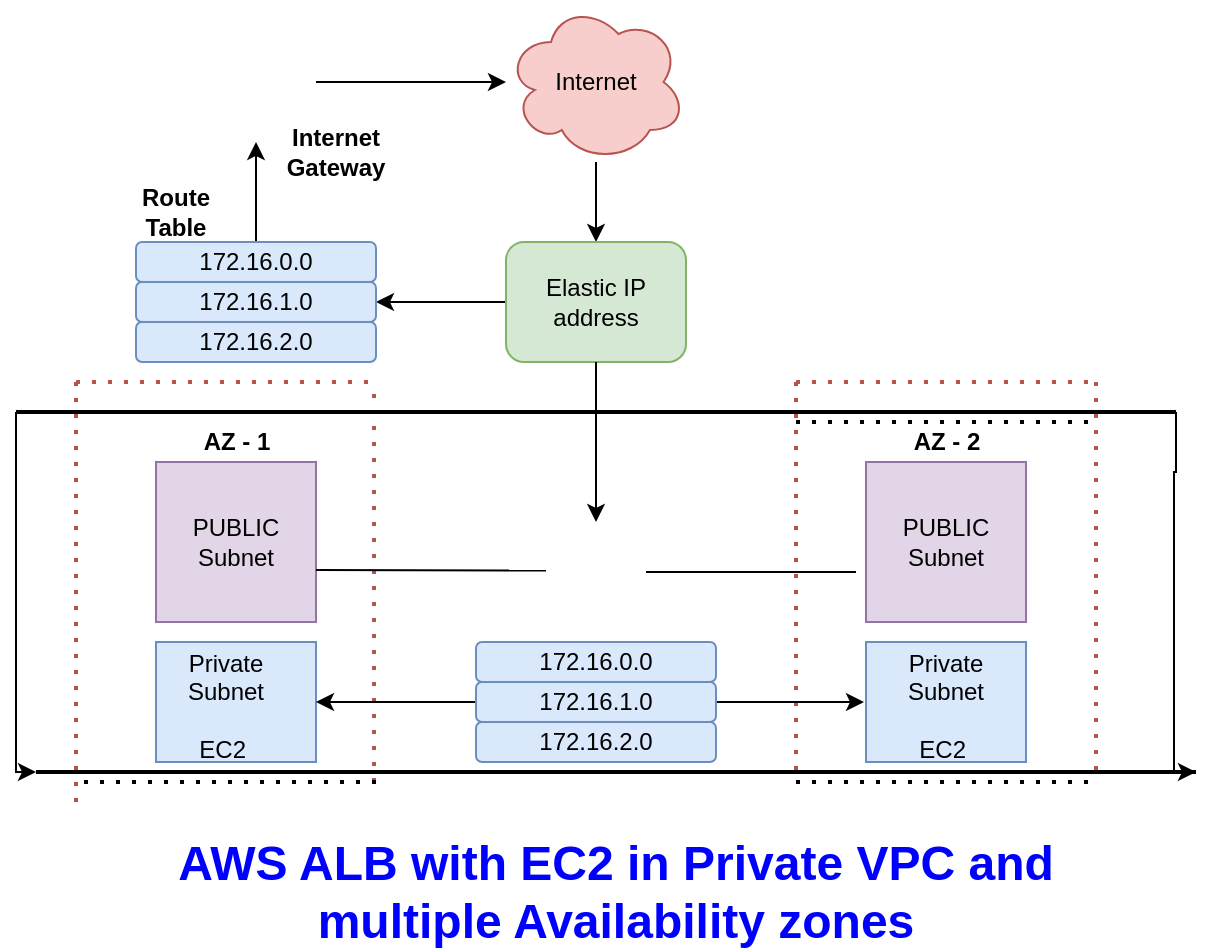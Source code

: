 <mxfile version="16.6.5" type="github">
  <diagram id="2cCUETR229FUeI0vp7rU" name="Page-1">
    <mxGraphModel dx="1209" dy="623" grid="1" gridSize="10" guides="1" tooltips="1" connect="1" arrows="1" fold="1" page="1" pageScale="1" pageWidth="850" pageHeight="1100" math="0" shadow="0">
      <root>
        <mxCell id="0" />
        <mxCell id="1" parent="0" />
        <mxCell id="mRD8FD_FBO0UX32xd2J2-50" value="" style="edgeStyle=orthogonalEdgeStyle;rounded=0;orthogonalLoop=1;jettySize=auto;html=1;" edge="1" parent="1" source="mRD8FD_FBO0UX32xd2J2-1" target="mRD8FD_FBO0UX32xd2J2-15">
          <mxGeometry relative="1" as="geometry" />
        </mxCell>
        <mxCell id="mRD8FD_FBO0UX32xd2J2-1" value="Internet" style="ellipse;shape=cloud;whiteSpace=wrap;html=1;fillColor=#f8cecc;strokeColor=#b85450;" vertex="1" parent="1">
          <mxGeometry x="335" y="50" width="90" height="80" as="geometry" />
        </mxCell>
        <mxCell id="mRD8FD_FBO0UX32xd2J2-54" value="" style="edgeStyle=orthogonalEdgeStyle;rounded=0;orthogonalLoop=1;jettySize=auto;html=1;" edge="1" parent="1" source="mRD8FD_FBO0UX32xd2J2-5" target="mRD8FD_FBO0UX32xd2J2-1">
          <mxGeometry relative="1" as="geometry" />
        </mxCell>
        <mxCell id="mRD8FD_FBO0UX32xd2J2-5" value="" style="shape=image;verticalLabelPosition=bottom;labelBackgroundColor=default;verticalAlign=top;aspect=fixed;imageAspect=0;image=https://encrypted-tbn0.gstatic.com/images?q=tbn:ANd9GcTp-WwfINu2xI_Pzg9csZauo6u1_5gF5LswAg&amp;usqp=CAU;" vertex="1" parent="1">
          <mxGeometry x="180" y="60" width="60" height="60" as="geometry" />
        </mxCell>
        <mxCell id="mRD8FD_FBO0UX32xd2J2-51" value="" style="edgeStyle=orthogonalEdgeStyle;rounded=0;orthogonalLoop=1;jettySize=auto;html=1;entryX=1;entryY=0.5;entryDx=0;entryDy=0;" edge="1" parent="1" source="mRD8FD_FBO0UX32xd2J2-15" target="mRD8FD_FBO0UX32xd2J2-18">
          <mxGeometry relative="1" as="geometry" />
        </mxCell>
        <mxCell id="mRD8FD_FBO0UX32xd2J2-15" value="Elastic IP address" style="rounded=1;whiteSpace=wrap;html=1;fillColor=#d5e8d4;strokeColor=#82b366;" vertex="1" parent="1">
          <mxGeometry x="335" y="170" width="90" height="60" as="geometry" />
        </mxCell>
        <mxCell id="mRD8FD_FBO0UX32xd2J2-53" value="" style="edgeStyle=orthogonalEdgeStyle;rounded=0;orthogonalLoop=1;jettySize=auto;html=1;" edge="1" parent="1" source="mRD8FD_FBO0UX32xd2J2-17" target="mRD8FD_FBO0UX32xd2J2-5">
          <mxGeometry relative="1" as="geometry" />
        </mxCell>
        <mxCell id="mRD8FD_FBO0UX32xd2J2-17" value="172.16.0.0" style="rounded=1;whiteSpace=wrap;html=1;fillColor=#dae8fc;strokeColor=#6c8ebf;" vertex="1" parent="1">
          <mxGeometry x="150" y="170" width="120" height="20" as="geometry" />
        </mxCell>
        <mxCell id="mRD8FD_FBO0UX32xd2J2-18" value="172.16.1.0" style="rounded=1;whiteSpace=wrap;html=1;fillColor=#dae8fc;strokeColor=#6c8ebf;" vertex="1" parent="1">
          <mxGeometry x="150" y="190" width="120" height="20" as="geometry" />
        </mxCell>
        <mxCell id="mRD8FD_FBO0UX32xd2J2-19" value="172.16.2.0" style="rounded=1;whiteSpace=wrap;html=1;fillColor=#dae8fc;strokeColor=#6c8ebf;" vertex="1" parent="1">
          <mxGeometry x="150" y="210" width="120" height="20" as="geometry" />
        </mxCell>
        <mxCell id="mRD8FD_FBO0UX32xd2J2-21" value="" style="shape=image;verticalLabelPosition=bottom;labelBackgroundColor=default;verticalAlign=top;aspect=fixed;imageAspect=0;image=https://encrypted-tbn0.gstatic.com/images?q=tbn:ANd9GcTj5NO7DuU2AHeEAocvffvXdriN1JOvpBVkiA&amp;usqp=CAU;" vertex="1" parent="1">
          <mxGeometry x="355" y="310" width="50" height="50" as="geometry" />
        </mxCell>
        <mxCell id="mRD8FD_FBO0UX32xd2J2-23" value="" style="endArrow=none;dashed=1;html=1;dashPattern=1 3;strokeWidth=2;rounded=0;fillColor=#f8cecc;strokeColor=#b85450;gradientColor=#ea6b66;" edge="1" parent="1">
          <mxGeometry width="50" height="50" relative="1" as="geometry">
            <mxPoint x="120" y="450" as="sourcePoint" />
            <mxPoint x="120" y="240" as="targetPoint" />
            <Array as="points" />
          </mxGeometry>
        </mxCell>
        <mxCell id="mRD8FD_FBO0UX32xd2J2-25" value="" style="endArrow=none;dashed=1;html=1;dashPattern=1 3;strokeWidth=2;rounded=0;startArrow=none;" edge="1" parent="1" source="mRD8FD_FBO0UX32xd2J2-35">
          <mxGeometry width="50" height="50" relative="1" as="geometry">
            <mxPoint x="120" y="260" as="sourcePoint" />
            <mxPoint x="270" y="260" as="targetPoint" />
            <Array as="points" />
          </mxGeometry>
        </mxCell>
        <mxCell id="mRD8FD_FBO0UX32xd2J2-26" value="" style="endArrow=none;dashed=1;html=1;dashPattern=1 3;strokeWidth=2;rounded=0;fillColor=#f8cecc;strokeColor=#b85450;gradientColor=#ea6b66;" edge="1" parent="1">
          <mxGeometry width="50" height="50" relative="1" as="geometry">
            <mxPoint x="269" y="440" as="sourcePoint" />
            <mxPoint x="269" y="240" as="targetPoint" />
            <Array as="points" />
          </mxGeometry>
        </mxCell>
        <mxCell id="mRD8FD_FBO0UX32xd2J2-27" value="" style="endArrow=none;dashed=1;html=1;dashPattern=1 3;strokeWidth=2;rounded=0;" edge="1" parent="1">
          <mxGeometry width="50" height="50" relative="1" as="geometry">
            <mxPoint x="270" y="440" as="sourcePoint" />
            <mxPoint x="120" y="440" as="targetPoint" />
            <Array as="points" />
          </mxGeometry>
        </mxCell>
        <mxCell id="mRD8FD_FBO0UX32xd2J2-28" value="" style="endArrow=none;dashed=1;html=1;dashPattern=1 3;strokeWidth=2;rounded=0;" edge="1" parent="1">
          <mxGeometry width="50" height="50" relative="1" as="geometry">
            <mxPoint x="480" y="260" as="sourcePoint" />
            <mxPoint x="630" y="260" as="targetPoint" />
            <Array as="points" />
          </mxGeometry>
        </mxCell>
        <mxCell id="mRD8FD_FBO0UX32xd2J2-29" value="" style="endArrow=none;dashed=1;html=1;dashPattern=1 3;strokeWidth=2;rounded=0;fillColor=#f8cecc;strokeColor=#b85450;gradientColor=#ea6b66;" edge="1" parent="1">
          <mxGeometry width="50" height="50" relative="1" as="geometry">
            <mxPoint x="480" y="240" as="sourcePoint" />
            <mxPoint x="480" y="440" as="targetPoint" />
            <Array as="points" />
          </mxGeometry>
        </mxCell>
        <mxCell id="mRD8FD_FBO0UX32xd2J2-30" value="" style="endArrow=none;dashed=1;html=1;dashPattern=1 3;strokeWidth=2;rounded=0;fillColor=#f8cecc;strokeColor=#b85450;gradientColor=#ea6b66;" edge="1" parent="1">
          <mxGeometry width="50" height="50" relative="1" as="geometry">
            <mxPoint x="630" y="240" as="sourcePoint" />
            <mxPoint x="630" y="440" as="targetPoint" />
            <Array as="points" />
          </mxGeometry>
        </mxCell>
        <mxCell id="mRD8FD_FBO0UX32xd2J2-31" value="" style="endArrow=none;dashed=1;html=1;dashPattern=1 3;strokeWidth=2;rounded=0;" edge="1" parent="1">
          <mxGeometry width="50" height="50" relative="1" as="geometry">
            <mxPoint x="480" y="440" as="sourcePoint" />
            <mxPoint x="630" y="440" as="targetPoint" />
            <Array as="points" />
          </mxGeometry>
        </mxCell>
        <mxCell id="mRD8FD_FBO0UX32xd2J2-41" style="edgeStyle=orthogonalEdgeStyle;rounded=0;orthogonalLoop=1;jettySize=auto;html=1;exitX=0;exitY=0.5;exitDx=0;exitDy=0;exitPerimeter=0;entryX=0;entryY=0.5;entryDx=0;entryDy=0;entryPerimeter=0;" edge="1" parent="1" source="mRD8FD_FBO0UX32xd2J2-35" target="mRD8FD_FBO0UX32xd2J2-36">
          <mxGeometry relative="1" as="geometry">
            <Array as="points">
              <mxPoint x="90" y="320" />
              <mxPoint x="90" y="320" />
            </Array>
          </mxGeometry>
        </mxCell>
        <mxCell id="mRD8FD_FBO0UX32xd2J2-69" style="edgeStyle=orthogonalEdgeStyle;rounded=0;orthogonalLoop=1;jettySize=auto;html=1;entryX=0.5;entryY=0;entryDx=0;entryDy=0;exitX=0.5;exitY=1;exitDx=0;exitDy=0;" edge="1" parent="1" source="mRD8FD_FBO0UX32xd2J2-15" target="mRD8FD_FBO0UX32xd2J2-21">
          <mxGeometry relative="1" as="geometry" />
        </mxCell>
        <mxCell id="mRD8FD_FBO0UX32xd2J2-36" value="" style="line;strokeWidth=2;html=1;" vertex="1" parent="1">
          <mxGeometry x="100" y="430" width="580" height="10" as="geometry" />
        </mxCell>
        <mxCell id="mRD8FD_FBO0UX32xd2J2-46" style="edgeStyle=orthogonalEdgeStyle;rounded=0;orthogonalLoop=1;jettySize=auto;html=1;exitX=1;exitY=0.5;exitDx=0;exitDy=0;exitPerimeter=0;entryX=1;entryY=0.5;entryDx=0;entryDy=0;entryPerimeter=0;" edge="1" parent="1" source="mRD8FD_FBO0UX32xd2J2-35" target="mRD8FD_FBO0UX32xd2J2-36">
          <mxGeometry relative="1" as="geometry">
            <mxPoint x="669" y="290" as="sourcePoint" />
            <mxPoint x="670" y="420" as="targetPoint" />
            <Array as="points">
              <mxPoint x="669" y="285" />
            </Array>
          </mxGeometry>
        </mxCell>
        <mxCell id="mRD8FD_FBO0UX32xd2J2-47" value="AZ - 1" style="text;html=1;align=center;verticalAlign=middle;resizable=0;points=[];autosize=1;strokeColor=none;fillColor=none;fontStyle=1" vertex="1" parent="1">
          <mxGeometry x="175" y="260" width="50" height="20" as="geometry" />
        </mxCell>
        <mxCell id="mRD8FD_FBO0UX32xd2J2-49" value="AZ - 2" style="text;html=1;align=center;verticalAlign=middle;resizable=0;points=[];autosize=1;strokeColor=none;fillColor=none;fontStyle=1" vertex="1" parent="1">
          <mxGeometry x="530" y="260" width="50" height="20" as="geometry" />
        </mxCell>
        <mxCell id="mRD8FD_FBO0UX32xd2J2-55" value="PUBLIC Subnet" style="whiteSpace=wrap;html=1;aspect=fixed;fillColor=#e1d5e7;strokeColor=#9673a6;" vertex="1" parent="1">
          <mxGeometry x="160" y="280" width="80" height="80" as="geometry" />
        </mxCell>
        <mxCell id="mRD8FD_FBO0UX32xd2J2-56" value="PUBLIC Subnet" style="whiteSpace=wrap;html=1;aspect=fixed;fillColor=#e1d5e7;strokeColor=#9673a6;" vertex="1" parent="1">
          <mxGeometry x="515" y="280" width="80" height="80" as="geometry" />
        </mxCell>
        <mxCell id="mRD8FD_FBO0UX32xd2J2-58" value="" style="verticalLabelPosition=bottom;verticalAlign=top;html=1;shape=mxgraph.basic.rect;fillColor2=none;strokeWidth=1;size=20;indent=5;fillColor=#dae8fc;strokeColor=#6c8ebf;" vertex="1" parent="1">
          <mxGeometry x="160" y="370" width="80" height="60" as="geometry" />
        </mxCell>
        <mxCell id="mRD8FD_FBO0UX32xd2J2-60" value="&lt;br&gt;Private Subnet&lt;br&gt;&lt;br&gt;EC2&amp;nbsp;" style="text;html=1;strokeColor=none;fillColor=none;align=center;verticalAlign=middle;whiteSpace=wrap;rounded=0;" vertex="1" parent="1">
          <mxGeometry x="160" y="380" width="70" height="30" as="geometry" />
        </mxCell>
        <mxCell id="mRD8FD_FBO0UX32xd2J2-63" value="" style="verticalLabelPosition=bottom;verticalAlign=top;html=1;shape=mxgraph.basic.rect;fillColor2=none;strokeWidth=1;size=20;indent=5;fillColor=#dae8fc;strokeColor=#6c8ebf;" vertex="1" parent="1">
          <mxGeometry x="515" y="370" width="80" height="60" as="geometry" />
        </mxCell>
        <mxCell id="mRD8FD_FBO0UX32xd2J2-64" value="&lt;br&gt;Private Subnet&lt;br&gt;&lt;br&gt;EC2&amp;nbsp;" style="text;html=1;strokeColor=none;fillColor=none;align=center;verticalAlign=middle;whiteSpace=wrap;rounded=0;" vertex="1" parent="1">
          <mxGeometry x="525" y="380" width="60" height="30" as="geometry" />
        </mxCell>
        <mxCell id="mRD8FD_FBO0UX32xd2J2-66" value="172.16.0.0" style="rounded=1;whiteSpace=wrap;html=1;fillColor=#dae8fc;strokeColor=#6c8ebf;" vertex="1" parent="1">
          <mxGeometry x="320" y="370" width="120" height="20" as="geometry" />
        </mxCell>
        <mxCell id="mRD8FD_FBO0UX32xd2J2-77" value="" style="edgeStyle=orthogonalEdgeStyle;rounded=0;orthogonalLoop=1;jettySize=auto;html=1;" edge="1" parent="1" source="mRD8FD_FBO0UX32xd2J2-67">
          <mxGeometry relative="1" as="geometry">
            <mxPoint x="240" y="400" as="targetPoint" />
            <Array as="points">
              <mxPoint x="260" y="400" />
              <mxPoint x="260" y="400" />
            </Array>
          </mxGeometry>
        </mxCell>
        <mxCell id="mRD8FD_FBO0UX32xd2J2-80" value="" style="edgeStyle=orthogonalEdgeStyle;rounded=0;orthogonalLoop=1;jettySize=auto;html=1;entryX=-0.012;entryY=0.484;entryDx=0;entryDy=0;entryPerimeter=0;" edge="1" parent="1" source="mRD8FD_FBO0UX32xd2J2-67" target="mRD8FD_FBO0UX32xd2J2-63">
          <mxGeometry relative="1" as="geometry">
            <mxPoint x="510" y="400" as="targetPoint" />
            <Array as="points">
              <mxPoint x="514" y="400" />
            </Array>
          </mxGeometry>
        </mxCell>
        <mxCell id="mRD8FD_FBO0UX32xd2J2-67" value="172.16.1.0" style="rounded=1;whiteSpace=wrap;html=1;fillColor=#dae8fc;strokeColor=#6c8ebf;" vertex="1" parent="1">
          <mxGeometry x="320" y="390" width="120" height="20" as="geometry" />
        </mxCell>
        <mxCell id="mRD8FD_FBO0UX32xd2J2-68" value="172.16.2.0" style="rounded=1;whiteSpace=wrap;html=1;fillColor=#dae8fc;strokeColor=#6c8ebf;" vertex="1" parent="1">
          <mxGeometry x="320" y="410" width="120" height="20" as="geometry" />
        </mxCell>
        <mxCell id="mRD8FD_FBO0UX32xd2J2-35" value="" style="line;strokeWidth=2;html=1;" vertex="1" parent="1">
          <mxGeometry x="90" y="250" width="580" height="10" as="geometry" />
        </mxCell>
        <mxCell id="mRD8FD_FBO0UX32xd2J2-76" value="" style="endArrow=none;dashed=1;html=1;dashPattern=1 3;strokeWidth=2;rounded=0;" edge="1" parent="1" target="mRD8FD_FBO0UX32xd2J2-35">
          <mxGeometry width="50" height="50" relative="1" as="geometry">
            <mxPoint x="120" y="260" as="sourcePoint" />
            <mxPoint x="270" y="260" as="targetPoint" />
            <Array as="points" />
          </mxGeometry>
        </mxCell>
        <mxCell id="mRD8FD_FBO0UX32xd2J2-83" value="" style="endArrow=none;dashed=1;html=1;dashPattern=1 3;strokeWidth=2;rounded=0;fillColor=#f8cecc;gradientColor=#ea6b66;strokeColor=#b85450;" edge="1" parent="1">
          <mxGeometry width="50" height="50" relative="1" as="geometry">
            <mxPoint x="480" y="240" as="sourcePoint" />
            <mxPoint x="630" y="240" as="targetPoint" />
          </mxGeometry>
        </mxCell>
        <mxCell id="mRD8FD_FBO0UX32xd2J2-84" value="" style="endArrow=none;dashed=1;html=1;dashPattern=1 3;strokeWidth=2;rounded=0;fillColor=#f8cecc;gradientColor=#ea6b66;strokeColor=#b85450;" edge="1" parent="1">
          <mxGeometry width="50" height="50" relative="1" as="geometry">
            <mxPoint x="120.0" y="240" as="sourcePoint" />
            <mxPoint x="270.0" y="240" as="targetPoint" />
          </mxGeometry>
        </mxCell>
        <mxCell id="mRD8FD_FBO0UX32xd2J2-89" value="" style="endArrow=none;html=1;rounded=0;exitX=1;exitY=0.5;exitDx=0;exitDy=0;" edge="1" parent="1" source="mRD8FD_FBO0UX32xd2J2-21">
          <mxGeometry width="50" height="50" relative="1" as="geometry">
            <mxPoint x="460" y="290" as="sourcePoint" />
            <mxPoint x="510" y="335" as="targetPoint" />
          </mxGeometry>
        </mxCell>
        <mxCell id="mRD8FD_FBO0UX32xd2J2-90" value="" style="endArrow=none;html=1;rounded=0;" edge="1" parent="1">
          <mxGeometry width="50" height="50" relative="1" as="geometry">
            <mxPoint x="240" y="334" as="sourcePoint" />
            <mxPoint x="355.0" y="334.23" as="targetPoint" />
          </mxGeometry>
        </mxCell>
        <mxCell id="mRD8FD_FBO0UX32xd2J2-91" value="Internet Gateway" style="text;html=1;strokeColor=none;fillColor=none;align=center;verticalAlign=middle;whiteSpace=wrap;rounded=0;fontStyle=1" vertex="1" parent="1">
          <mxGeometry x="220" y="110" width="60" height="30" as="geometry" />
        </mxCell>
        <mxCell id="mRD8FD_FBO0UX32xd2J2-92" value="Route Table" style="text;html=1;strokeColor=none;fillColor=none;align=center;verticalAlign=middle;whiteSpace=wrap;rounded=0;fontStyle=1" vertex="1" parent="1">
          <mxGeometry x="140" y="140" width="60" height="30" as="geometry" />
        </mxCell>
        <mxCell id="mRD8FD_FBO0UX32xd2J2-99" value="&lt;font style=&quot;font-size: 24px&quot; color=&quot;#0000ff&quot;&gt;AWS ALB with EC2 in Private VPC and multiple Availability zones&lt;/font&gt;" style="text;html=1;strokeColor=none;fillColor=none;align=center;verticalAlign=middle;whiteSpace=wrap;rounded=0;fontStyle=1" vertex="1" parent="1">
          <mxGeometry x="160" y="480" width="460" height="30" as="geometry" />
        </mxCell>
      </root>
    </mxGraphModel>
  </diagram>
</mxfile>
